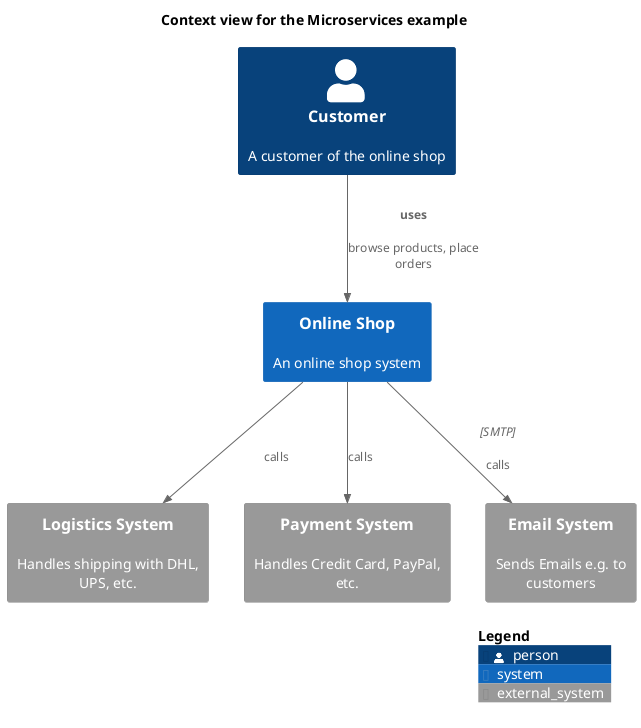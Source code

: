 @startuml context-view
!include <C4/C4_Context.puml>







title Context view for the Microservices example
System_Ext(softwareDevelopment_architecture_example_microservices_logisticsSystem, "Logistics System", $descr="Handles shipping with DHL, UPS, etc.")
System(softwareDevelopment_architecture_example_microservices_onlineShop, "Online Shop", $descr="An online shop system")
System_Ext(softwareDevelopment_architecture_example_microservices_paymentSystem, "Payment System", $descr="Handles Credit Card, PayPal, etc.")
Person(softwareDevelopment_architecture_example_microservices_customer, "Customer", $descr="A customer of the online shop")
System_Ext(softwareDevelopment_architecture_example_microservices_emailSystem, "Email System", $descr="Sends Emails e.g. to customers")
Rel(softwareDevelopment_architecture_example_microservices_customer, softwareDevelopment_architecture_example_microservices_onlineShop, "uses", $descr="browse products, place orders")
Rel(softwareDevelopment_architecture_example_microservices_onlineShop, softwareDevelopment_architecture_example_microservices_paymentSystem, "", $descr="calls")
Rel(softwareDevelopment_architecture_example_microservices_onlineShop, softwareDevelopment_architecture_example_microservices_emailSystem, "", $descr="calls", $techn="SMTP")
Rel(softwareDevelopment_architecture_example_microservices_onlineShop, softwareDevelopment_architecture_example_microservices_logisticsSystem, "", $descr="calls")
SHOW_LEGEND()
@enduml
